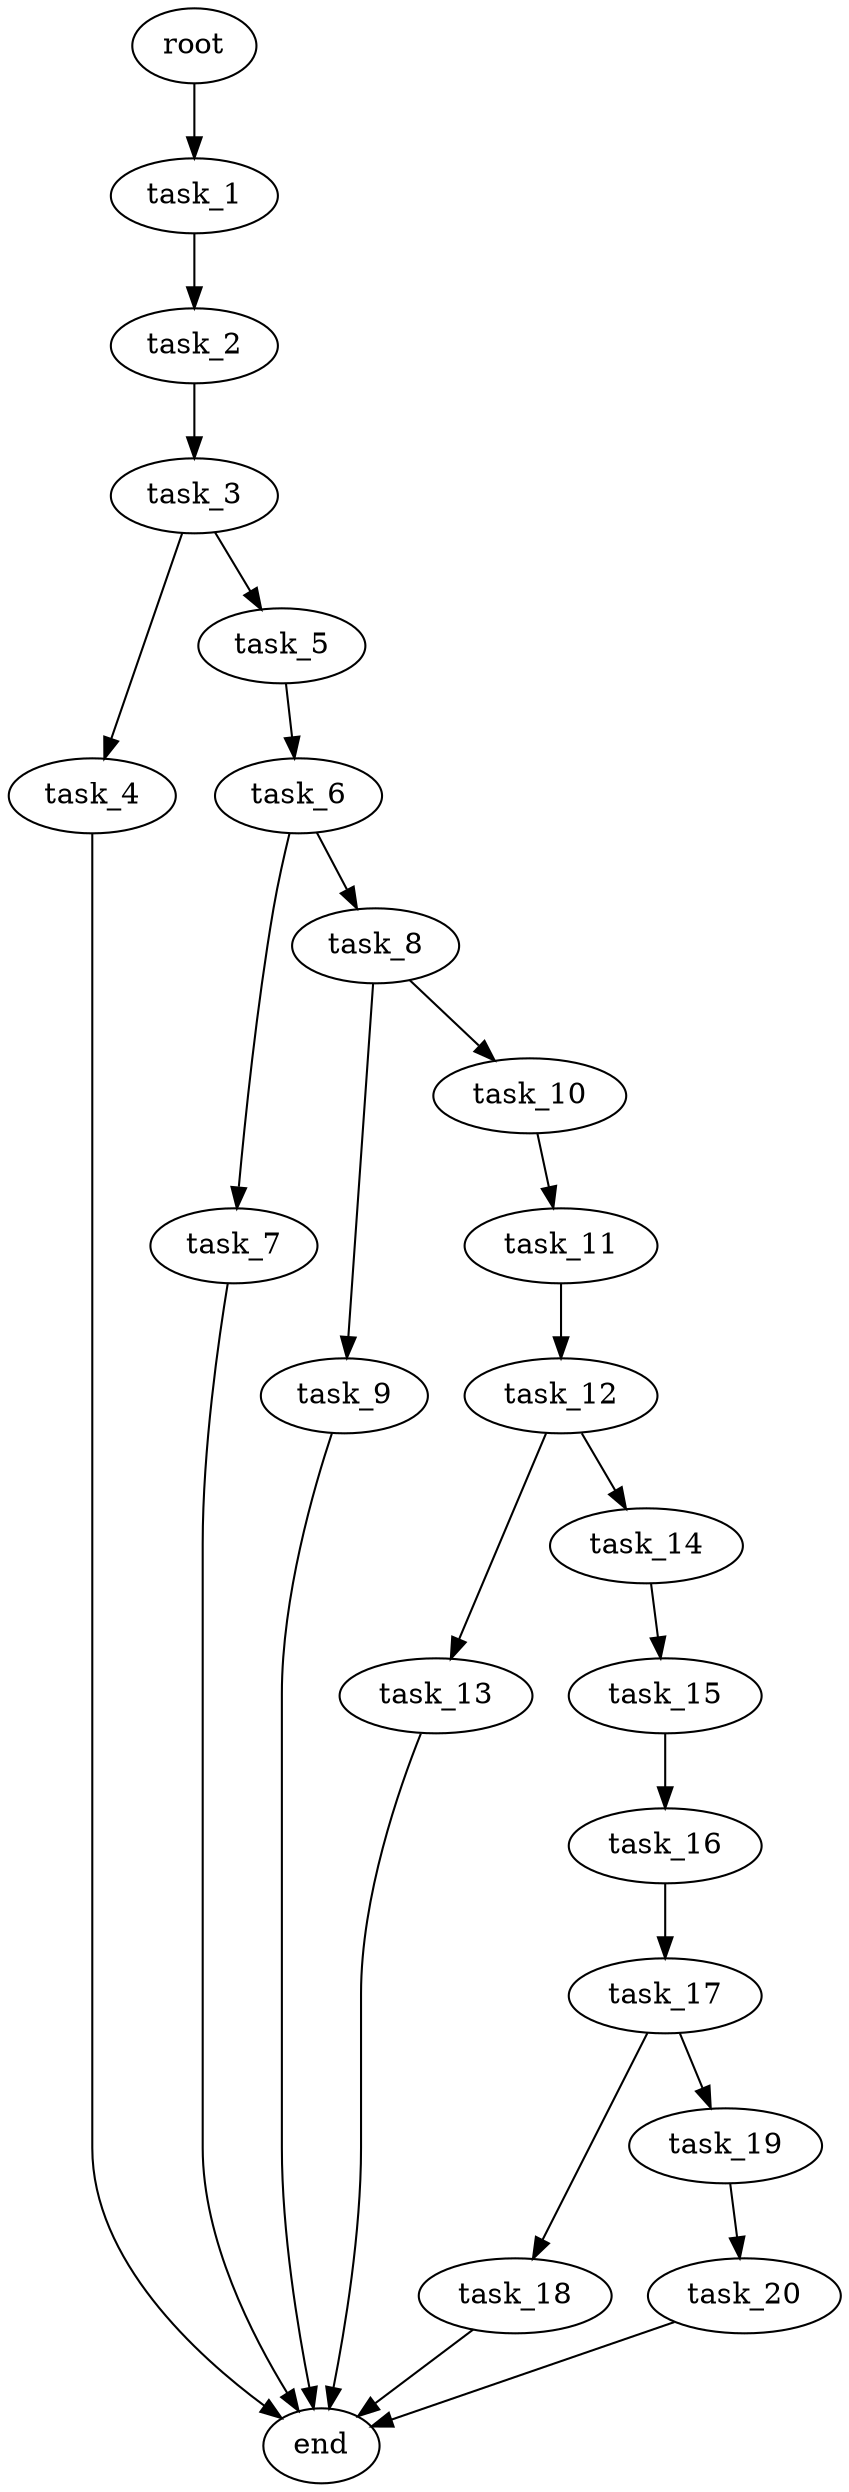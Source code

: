 digraph G {
  root [size="0.000000e+00"];
  task_1 [size="9.141775e+08"];
  task_2 [size="9.619149e+09"];
  task_3 [size="8.359750e+09"];
  task_4 [size="5.752416e+09"];
  task_5 [size="9.507912e+09"];
  task_6 [size="9.995725e+09"];
  task_7 [size="6.723144e+09"];
  task_8 [size="2.695841e+09"];
  task_9 [size="4.032765e+08"];
  task_10 [size="7.562932e+09"];
  task_11 [size="4.705538e+09"];
  task_12 [size="6.515443e+09"];
  task_13 [size="9.160812e+09"];
  task_14 [size="1.815710e+09"];
  task_15 [size="5.853711e+09"];
  task_16 [size="6.348212e+09"];
  task_17 [size="4.917766e+09"];
  task_18 [size="9.133328e+08"];
  task_19 [size="3.480263e+09"];
  task_20 [size="3.333751e+09"];
  end [size="0.000000e+00"];

  root -> task_1 [size="1.000000e-12"];
  task_1 -> task_2 [size="9.619149e+08"];
  task_2 -> task_3 [size="8.359750e+08"];
  task_3 -> task_4 [size="5.752416e+08"];
  task_3 -> task_5 [size="9.507912e+08"];
  task_4 -> end [size="1.000000e-12"];
  task_5 -> task_6 [size="9.995725e+08"];
  task_6 -> task_7 [size="6.723144e+08"];
  task_6 -> task_8 [size="2.695841e+08"];
  task_7 -> end [size="1.000000e-12"];
  task_8 -> task_9 [size="4.032765e+07"];
  task_8 -> task_10 [size="7.562932e+08"];
  task_9 -> end [size="1.000000e-12"];
  task_10 -> task_11 [size="4.705538e+08"];
  task_11 -> task_12 [size="6.515443e+08"];
  task_12 -> task_13 [size="9.160812e+08"];
  task_12 -> task_14 [size="1.815710e+08"];
  task_13 -> end [size="1.000000e-12"];
  task_14 -> task_15 [size="5.853711e+08"];
  task_15 -> task_16 [size="6.348212e+08"];
  task_16 -> task_17 [size="4.917766e+08"];
  task_17 -> task_18 [size="9.133328e+07"];
  task_17 -> task_19 [size="3.480263e+08"];
  task_18 -> end [size="1.000000e-12"];
  task_19 -> task_20 [size="3.333751e+08"];
  task_20 -> end [size="1.000000e-12"];
}
